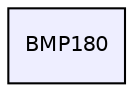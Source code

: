 digraph "BMP180/" {
  compound=true
  node [ fontsize="10", fontname="Helvetica"];
  edge [ labelfontsize="10", labelfontname="Helvetica"];
  dir_2e3509fecd3848d8d0b8493b1bd67726 [shape=box, label="BMP180", style="filled", fillcolor="#eeeeff", pencolor="black", URL="dir_2e3509fecd3848d8d0b8493b1bd67726.html"];
}
